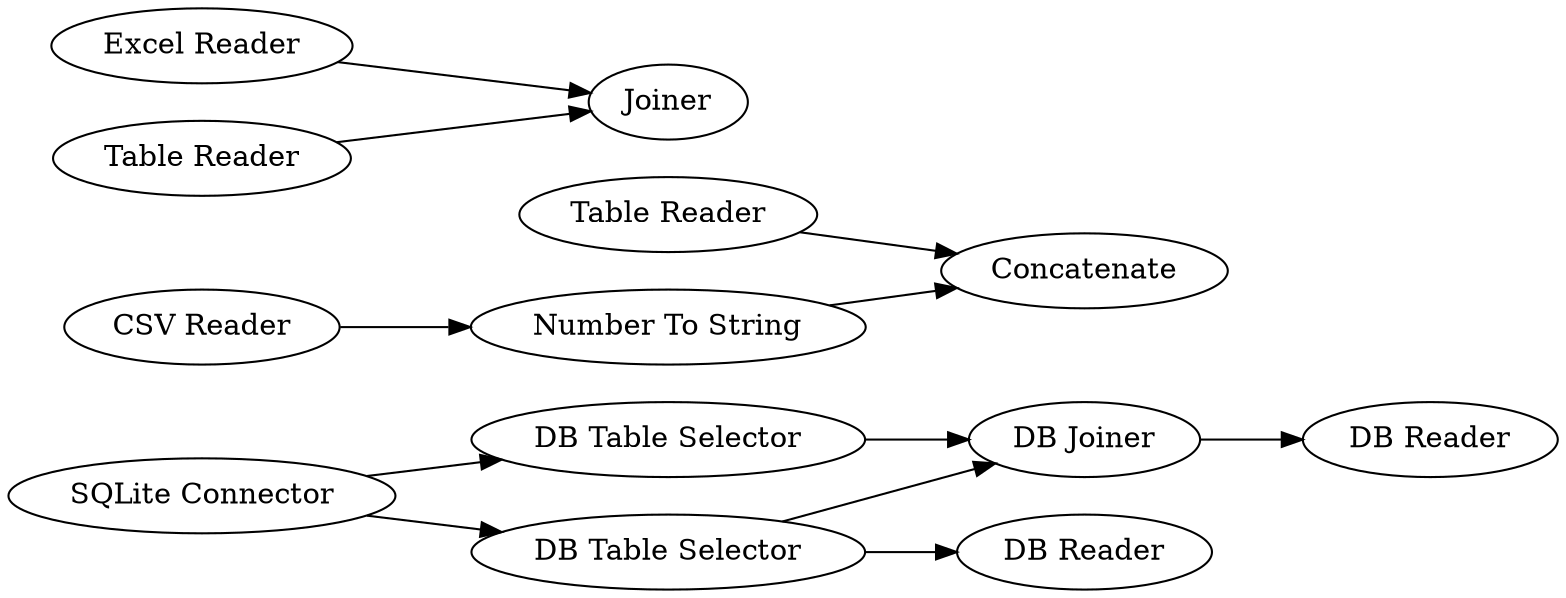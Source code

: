 digraph {
	279 [label="DB Table Selector"]
	280 [label="DB Table Selector"]
	281 [label="DB Joiner"]
	282 [label="DB Reader"]
	283 [label="DB Reader"]
	289 [label=Concatenate]
	290 [label="CSV Reader"]
	291 [label="Excel Reader"]
	292 [label="Table Reader"]
	293 [label="Table Reader"]
	300 [label="Number To String"]
	302 [label="SQLite Connector"]
	303 [label=Joiner]
	279 -> 283
	279 -> 281
	280 -> 281
	281 -> 282
	290 -> 300
	291 -> 303
	292 -> 289
	293 -> 303
	300 -> 289
	302 -> 280
	302 -> 279
	rankdir=LR
}
